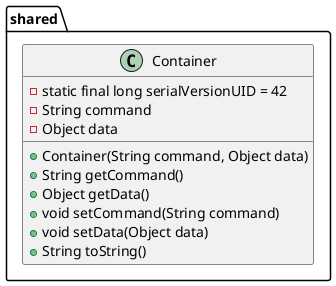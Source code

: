 @startuml Container

package shared {

    class Container {
        - static final long serialVersionUID = 42
        - String command
        - Object data

        + Container(String command, Object data)
        + String getCommand()
        + Object getData()
        + void setCommand(String command)
        + void setData(Object data)
        + String toString()
    }

}

@enduml
